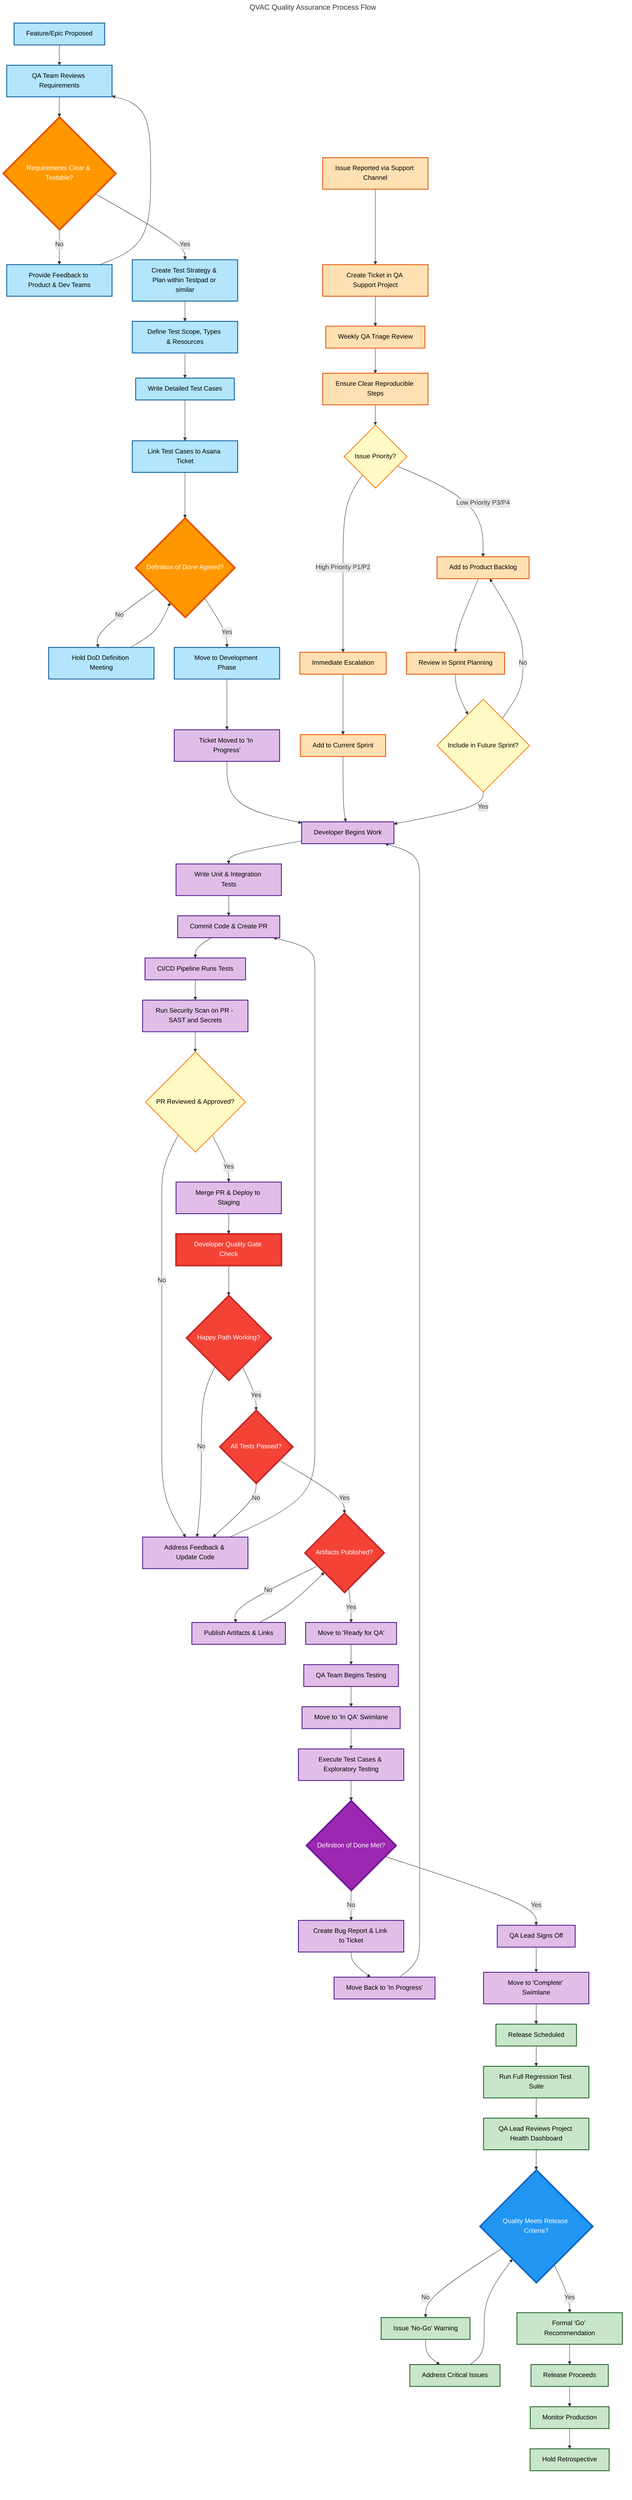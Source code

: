 ---
title: QVAC Quality Assurance Process Flow
---
flowchart TD
    %% Phase 1: Planning and Strategy
    A[Feature/Epic Proposed] --> B[QA Team Reviews Requirements]
    B --> C{Requirements Clear & Testable?}
    C -->|No| D[Provide Feedback to Product & Dev Teams]
    D --> B
    C -->|Yes| E[Create Test Strategy & Plan within Testpad or similar]
    E --> F[Define Test Scope, Types & Resources]
    F --> G[Write Detailed Test Cases]
    G --> H[Link Test Cases to Asana Ticket]
    H --> I{Definition of Done Agreed?}
    I -->|No| J[Hold DoD Definition Meeting]
    J --> I
    I -->|Yes| K[Move to Development Phase]

    %% Phase 2: Development and Testing
    K --> L[Ticket Moved to 'In Progress']
    L --> M[Developer Begins Work]
    M --> N[Write Unit & Integration Tests]
    N --> O[Commit Code & Create PR]
    O --> P[CI/CD Pipeline Runs Tests]
    P --> Psec[Run Security Scan on PR - SAST and Secrets]
    Psec --> Q{PR Reviewed & Approved?}
    Q -->|No| R[Address Feedback & Update Code]
    R --> O
    Q -->|Yes| S[Merge PR & Deploy to Staging]
    S --> T[Developer Quality Gate Check]
    
    %% Developer Quality Gate Details
    T --> T1{Happy Path Working?}
    T1 -->|No| R
    T1 -->|Yes| T2{All Tests Passed?}
    T2 -->|No| R
    T2 -->|Yes| T3{Artifacts Published?}
    T3 -->|No| T4[Publish Artifacts & Links]
    T4 --> T3
    T3 -->|Yes| U[Move to 'Ready for QA']
    
    U --> V[QA Team Begins Testing]
    V --> W[Move to 'In QA' Swimlane]
    W --> X[Execute Test Cases & Exploratory Testing]
    X --> Y{Definition of Done Met?}
    Y -->|No| Z[Create Bug Report & Link to Ticket]
    Z --> AA[Move Back to 'In Progress']
    AA --> M
    Y -->|Yes| BB[QA Lead Signs Off]
    BB --> CC[Move to 'Complete' Swimlane]

    %% Phase 3: Release and Maintenance
    CC --> DD[Release Scheduled]
    DD --> EE[Run Full Regression Test Suite]
    EE --> FF[QA Lead Reviews Project Health Dashboard]
    FF --> GG{Quality Meets Release Criteria?}
    GG -->|No| HH[Issue 'No-Go' Warning]
    HH --> II[Address Critical Issues]
    II --> GG
    GG -->|Yes| JJ[Formal 'Go' Recommendation]
    JJ --> KK[Release Proceeds]
    KK --> LL[Monitor Production]
    LL --> MM[Hold Retrospective]

    %% Support Channel Management
    NN[Issue Reported via Support Channel] --> OO[Create Ticket in QA Support Project]
    OO --> PP[Weekly QA Triage Review]
    PP --> QQ[Ensure Clear Reproducible Steps]
    QQ --> RR{Issue Priority?}
    RR -->|High Priority P1/P2| SS[Immediate Escalation]
    SS --> TT[Add to Current Sprint]
    TT --> M
    RR -->|Low Priority P3/P4| UU[Add to Product Backlog]
    UU --> VV[Review in Sprint Planning]
    VV --> WW{Include in Future Sprint?}
    WW -->|Yes| M
    WW -->|No| UU

    %% Styling with improved text contrast and distinct Quality Gates
    classDef phase1 fill:#b3e5fc,stroke:#01579b,stroke-width:2px,color:#000000
    classDef phase2 fill:#e1bee7,stroke:#4a148c,stroke-width:2px,color:#000000
    classDef phase3 fill:#c8e6c9,stroke:#1b5e20,stroke-width:2px,color:#000000
    classDef support fill:#ffe0b2,stroke:#e65100,stroke-width:2px,color:#000000
    classDef decision fill:#fff9c4,stroke:#f57f17,stroke-width:2px,color:#000000
    
    %% Quality Gates with distinct styling
    classDef requirementsGate fill:#ff9800,stroke:#e65100,stroke-width:4px,color:#ffffff
    classDef devQualityGate fill:#f44336,stroke:#c62828,stroke-width:4px,color:#ffffff
    classDef qaValidationGate fill:#9c27b0,stroke:#6a1b9a,stroke-width:4px,color:#ffffff
    classDef releaseGate fill:#2196f3,stroke:#1565c0,stroke-width:4px,color:#ffffff

    %% Apply styles with distinct Quality Gates
    class A,B,D,E,F,G,H,J,K phase1
    class L,M,N,O,P,Psec,R,S,T4,U,V,W,X,Z,AA,BB,CC phase2
    class DD,EE,FF,HH,II,JJ,KK,LL,MM phase3
    class NN,OO,PP,QQ,SS,TT,UU,VV support
    class Q,RR,WW decision
    
    %% Quality Gates highlighted
    class C,I requirementsGate
    class T,T1,T2,T3 devQualityGate
    class Y qaValidationGate
    class GG releaseGate

    %% Quality Gates Legend:
    %% 🟠 Orange (Requirements Gate): Requirements clarity and DoD agreement
    %% 🔴 Red (Developer Quality Gate): Developer validation checkpoints
    %% 🟣 Purple (QA Validation Gate): QA sign-off and DoD verification
    %% 🔵 Blue (Release Gate): Release readiness decision
